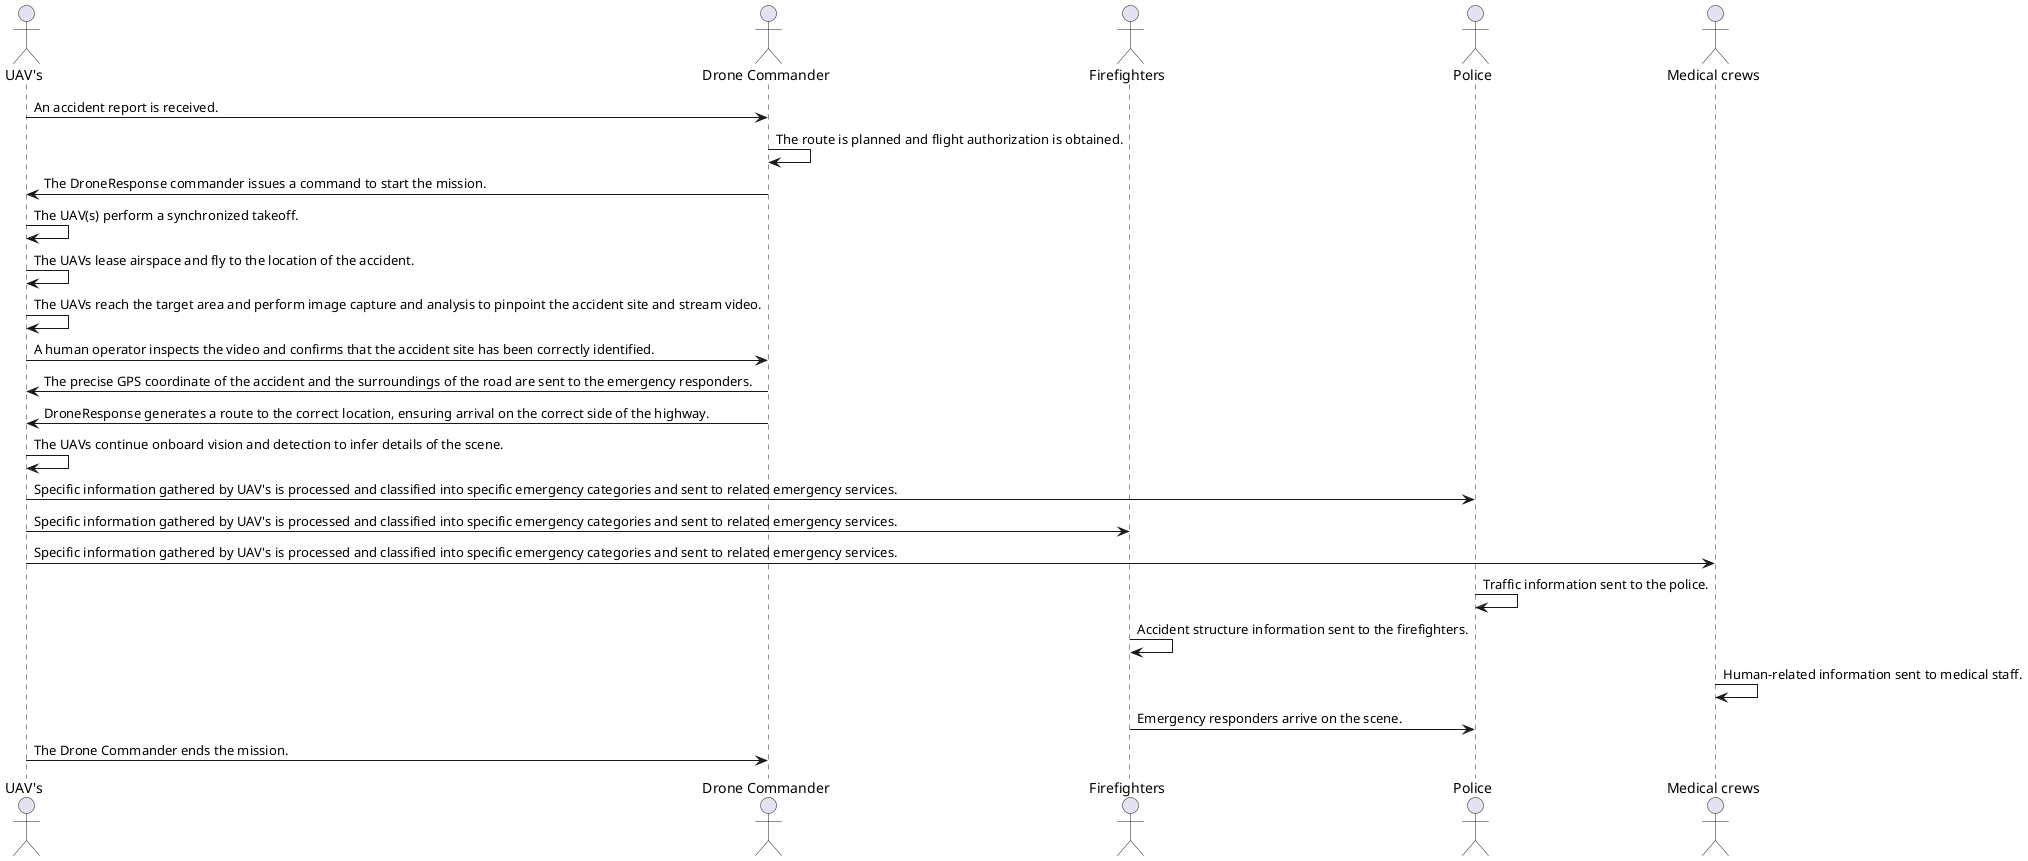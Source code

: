 @startuml "Provide surveillance and information about a traffic accident"

actor "UAV's"
actor "Drone Commander"
actor "Firefighters"
actor "Police"
actor "Medical crews"

"UAV's" -> "Drone Commander": An accident report is received.
"Drone Commander" -> "Drone Commander": The route is planned and flight authorization is obtained.
"Drone Commander" -> "UAV's": The DroneResponse commander issues a command to start the mission.
"UAV's" -> "UAV's": The UAV(s) perform a synchronized takeoff.
"UAV's" -> "UAV's": The UAVs lease airspace and fly to the location of the accident.
"UAV's" -> "UAV's": The UAVs reach the target area and perform image capture and analysis to pinpoint the accident site and stream video.
"UAV's" -> "Drone Commander": A human operator inspects the video and confirms that the accident site has been correctly identified.
"Drone Commander" -> "UAV's": The precise GPS coordinate of the accident and the surroundings of the road are sent to the emergency responders.
"Drone Commander" -> "UAV's": DroneResponse generates a route to the correct location, ensuring arrival on the correct side of the highway.
"UAV's" -> "UAV's": The UAVs continue onboard vision and detection to infer details of the scene.
"UAV's" -> "Police": Specific information gathered by UAV's is processed and classified into specific emergency categories and sent to related emergency services.
"UAV's" -> "Firefighters": Specific information gathered by UAV's is processed and classified into specific emergency categories and sent to related emergency services.
"UAV's" -> "Medical crews": Specific information gathered by UAV's is processed and classified into specific emergency categories and sent to related emergency services.
"Police" -> "Police": Traffic information sent to the police.
"Firefighters" -> "Firefighters": Accident structure information sent to the firefighters.
"Medical crews" -> "Medical crews": Human-related information sent to medical staff.
"Firefighters"->"Police": Emergency responders arrive on the scene.
"UAV's" -> "Drone Commander": The Drone Commander ends the mission.

@enduml
